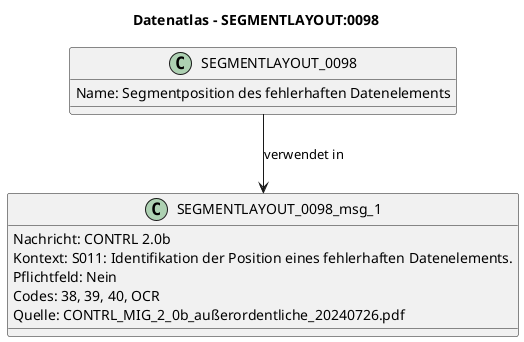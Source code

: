 @startuml
title Datenatlas – SEGMENTLAYOUT:0098
class SEGMENTLAYOUT_0098 {
  Name: Segmentposition des fehlerhaften Datenelements
}
class SEGMENTLAYOUT_0098_msg_1 {
  Nachricht: CONTRL 2.0b
  Kontext: S011: Identifikation der Position eines fehlerhaften Datenelements.
  Pflichtfeld: Nein
  Codes: 38, 39, 40, OCR
  Quelle: CONTRL_MIG_2_0b_außerordentliche_20240726.pdf
}
SEGMENTLAYOUT_0098 --> SEGMENTLAYOUT_0098_msg_1 : verwendet in
@enduml
